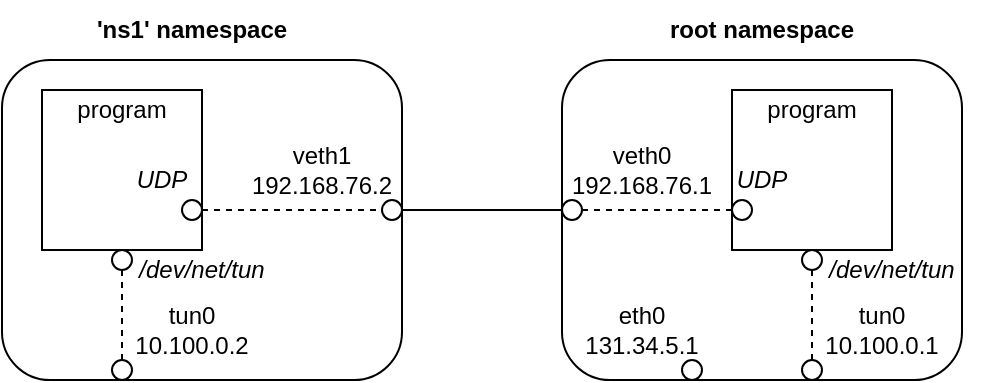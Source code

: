<mxfile version="26.0.10">
  <diagram name="Page-1" id="Sc6muA0fLkhG7lLGKIqc">
    <mxGraphModel dx="807" dy="483" grid="1" gridSize="10" guides="1" tooltips="1" connect="1" arrows="1" fold="1" page="1" pageScale="1" pageWidth="850" pageHeight="1100" math="0" shadow="0">
      <root>
        <mxCell id="0" />
        <mxCell id="1" parent="0" />
        <mxCell id="C1musv38LgOBbEFrK1Ic-1" value="" style="rounded=1;whiteSpace=wrap;html=1;" vertex="1" parent="1">
          <mxGeometry x="40" y="70" width="200" height="160" as="geometry" />
        </mxCell>
        <mxCell id="C1musv38LgOBbEFrK1Ic-2" value="" style="rounded=1;whiteSpace=wrap;html=1;" vertex="1" parent="1">
          <mxGeometry x="320" y="70" width="200" height="160" as="geometry" />
        </mxCell>
        <mxCell id="C1musv38LgOBbEFrK1Ic-3" value="&lt;b&gt;&#39;ns1&#39; namespace&lt;/b&gt;" style="text;html=1;align=center;verticalAlign=middle;whiteSpace=wrap;rounded=0;" vertex="1" parent="1">
          <mxGeometry x="80" y="40" width="110" height="30" as="geometry" />
        </mxCell>
        <mxCell id="C1musv38LgOBbEFrK1Ic-4" value="&lt;b&gt;root namespace&lt;/b&gt;" style="text;html=1;align=center;verticalAlign=middle;whiteSpace=wrap;rounded=0;" vertex="1" parent="1">
          <mxGeometry x="365" y="40" width="110" height="30" as="geometry" />
        </mxCell>
        <mxCell id="C1musv38LgOBbEFrK1Ic-5" value="" style="ellipse;whiteSpace=wrap;html=1;aspect=fixed;" vertex="1" parent="1">
          <mxGeometry x="230" y="140" width="10" height="10" as="geometry" />
        </mxCell>
        <mxCell id="C1musv38LgOBbEFrK1Ic-6" value="" style="ellipse;whiteSpace=wrap;html=1;aspect=fixed;" vertex="1" parent="1">
          <mxGeometry x="320" y="140" width="10" height="10" as="geometry" />
        </mxCell>
        <mxCell id="C1musv38LgOBbEFrK1Ic-7" value="veth0&lt;div&gt;192.168.76.1&lt;/div&gt;" style="text;html=1;align=center;verticalAlign=middle;whiteSpace=wrap;rounded=0;" vertex="1" parent="1">
          <mxGeometry x="320" y="110" width="80" height="30" as="geometry" />
        </mxCell>
        <mxCell id="C1musv38LgOBbEFrK1Ic-8" value="" style="endArrow=none;html=1;rounded=0;exitX=1;exitY=0.5;exitDx=0;exitDy=0;entryX=0;entryY=0.5;entryDx=0;entryDy=0;" edge="1" parent="1" source="C1musv38LgOBbEFrK1Ic-5" target="C1musv38LgOBbEFrK1Ic-6">
          <mxGeometry width="50" height="50" relative="1" as="geometry">
            <mxPoint x="300" y="200" as="sourcePoint" />
            <mxPoint x="350" y="150" as="targetPoint" />
          </mxGeometry>
        </mxCell>
        <mxCell id="C1musv38LgOBbEFrK1Ic-9" value="veth1&lt;div&gt;192.168.76.2&lt;/div&gt;" style="text;html=1;align=center;verticalAlign=middle;whiteSpace=wrap;rounded=0;" vertex="1" parent="1">
          <mxGeometry x="160" y="110" width="80" height="30" as="geometry" />
        </mxCell>
        <mxCell id="C1musv38LgOBbEFrK1Ic-10" value="" style="whiteSpace=wrap;html=1;aspect=fixed;" vertex="1" parent="1">
          <mxGeometry x="60" y="85" width="80" height="80" as="geometry" />
        </mxCell>
        <mxCell id="C1musv38LgOBbEFrK1Ic-11" value="" style="ellipse;whiteSpace=wrap;html=1;aspect=fixed;" vertex="1" parent="1">
          <mxGeometry x="95" y="220" width="10" height="10" as="geometry" />
        </mxCell>
        <mxCell id="C1musv38LgOBbEFrK1Ic-12" value="tun0&lt;br&gt;&lt;div&gt;10.100.0.2&lt;/div&gt;" style="text;html=1;align=center;verticalAlign=middle;whiteSpace=wrap;rounded=0;" vertex="1" parent="1">
          <mxGeometry x="95" y="190" width="80" height="30" as="geometry" />
        </mxCell>
        <mxCell id="C1musv38LgOBbEFrK1Ic-14" value="" style="ellipse;whiteSpace=wrap;html=1;aspect=fixed;" vertex="1" parent="1">
          <mxGeometry x="95" y="165" width="10" height="10" as="geometry" />
        </mxCell>
        <mxCell id="C1musv38LgOBbEFrK1Ic-15" value="&lt;i&gt;/dev/net/tun&lt;/i&gt;" style="text;html=1;align=center;verticalAlign=middle;whiteSpace=wrap;rounded=0;" vertex="1" parent="1">
          <mxGeometry x="95" y="160" width="90" height="30" as="geometry" />
        </mxCell>
        <mxCell id="C1musv38LgOBbEFrK1Ic-17" value="" style="endArrow=none;dashed=1;html=1;rounded=0;entryX=0.5;entryY=1;entryDx=0;entryDy=0;exitX=0.5;exitY=0;exitDx=0;exitDy=0;" edge="1" parent="1" source="C1musv38LgOBbEFrK1Ic-11" target="C1musv38LgOBbEFrK1Ic-14">
          <mxGeometry width="50" height="50" relative="1" as="geometry">
            <mxPoint x="50" y="270" as="sourcePoint" />
            <mxPoint x="100" y="220" as="targetPoint" />
          </mxGeometry>
        </mxCell>
        <mxCell id="C1musv38LgOBbEFrK1Ic-18" value="program" style="text;html=1;align=center;verticalAlign=middle;whiteSpace=wrap;rounded=0;" vertex="1" parent="1">
          <mxGeometry x="45" y="80" width="110" height="30" as="geometry" />
        </mxCell>
        <mxCell id="C1musv38LgOBbEFrK1Ic-24" value="" style="whiteSpace=wrap;html=1;aspect=fixed;" vertex="1" parent="1">
          <mxGeometry x="405" y="85" width="80" height="80" as="geometry" />
        </mxCell>
        <mxCell id="C1musv38LgOBbEFrK1Ic-25" value="" style="ellipse;whiteSpace=wrap;html=1;aspect=fixed;" vertex="1" parent="1">
          <mxGeometry x="440" y="220" width="10" height="10" as="geometry" />
        </mxCell>
        <mxCell id="C1musv38LgOBbEFrK1Ic-26" value="tun0&lt;br&gt;&lt;div&gt;10.100.0.1&lt;/div&gt;" style="text;html=1;align=center;verticalAlign=middle;whiteSpace=wrap;rounded=0;" vertex="1" parent="1">
          <mxGeometry x="440" y="190" width="80" height="30" as="geometry" />
        </mxCell>
        <mxCell id="C1musv38LgOBbEFrK1Ic-27" value="" style="ellipse;whiteSpace=wrap;html=1;aspect=fixed;" vertex="1" parent="1">
          <mxGeometry x="440" y="165" width="10" height="10" as="geometry" />
        </mxCell>
        <mxCell id="C1musv38LgOBbEFrK1Ic-28" value="&lt;i&gt;/dev/net/tun&lt;/i&gt;" style="text;html=1;align=center;verticalAlign=middle;whiteSpace=wrap;rounded=0;" vertex="1" parent="1">
          <mxGeometry x="440" y="160" width="90" height="30" as="geometry" />
        </mxCell>
        <mxCell id="C1musv38LgOBbEFrK1Ic-29" value="" style="endArrow=none;dashed=1;html=1;rounded=0;entryX=0.5;entryY=1;entryDx=0;entryDy=0;exitX=0.5;exitY=0;exitDx=0;exitDy=0;" edge="1" parent="1" source="C1musv38LgOBbEFrK1Ic-25" target="C1musv38LgOBbEFrK1Ic-27">
          <mxGeometry width="50" height="50" relative="1" as="geometry">
            <mxPoint x="395" y="270" as="sourcePoint" />
            <mxPoint x="445" y="220" as="targetPoint" />
          </mxGeometry>
        </mxCell>
        <mxCell id="C1musv38LgOBbEFrK1Ic-30" value="program" style="text;html=1;align=center;verticalAlign=middle;whiteSpace=wrap;rounded=0;" vertex="1" parent="1">
          <mxGeometry x="390" y="80" width="110" height="30" as="geometry" />
        </mxCell>
        <mxCell id="C1musv38LgOBbEFrK1Ic-33" value="" style="ellipse;whiteSpace=wrap;html=1;aspect=fixed;" vertex="1" parent="1">
          <mxGeometry x="130" y="140" width="10" height="10" as="geometry" />
        </mxCell>
        <mxCell id="C1musv38LgOBbEFrK1Ic-34" value="&lt;i&gt;UDP&lt;/i&gt;" style="text;html=1;align=center;verticalAlign=middle;whiteSpace=wrap;rounded=0;" vertex="1" parent="1">
          <mxGeometry x="100" y="120" width="40" height="20" as="geometry" />
        </mxCell>
        <mxCell id="C1musv38LgOBbEFrK1Ic-35" value="" style="ellipse;whiteSpace=wrap;html=1;aspect=fixed;" vertex="1" parent="1">
          <mxGeometry x="405" y="140" width="10" height="10" as="geometry" />
        </mxCell>
        <mxCell id="C1musv38LgOBbEFrK1Ic-36" value="&lt;i&gt;UDP&lt;/i&gt;" style="text;html=1;align=center;verticalAlign=middle;whiteSpace=wrap;rounded=0;" vertex="1" parent="1">
          <mxGeometry x="400" y="120" width="40" height="20" as="geometry" />
        </mxCell>
        <mxCell id="C1musv38LgOBbEFrK1Ic-39" value="" style="endArrow=none;dashed=1;html=1;rounded=0;entryX=0;entryY=0.5;entryDx=0;entryDy=0;exitX=1;exitY=0.5;exitDx=0;exitDy=0;" edge="1" parent="1" source="C1musv38LgOBbEFrK1Ic-33" target="C1musv38LgOBbEFrK1Ic-5">
          <mxGeometry width="50" height="50" relative="1" as="geometry">
            <mxPoint x="220" y="310" as="sourcePoint" />
            <mxPoint x="270" y="260" as="targetPoint" />
          </mxGeometry>
        </mxCell>
        <mxCell id="C1musv38LgOBbEFrK1Ic-40" value="" style="endArrow=none;dashed=1;html=1;rounded=0;entryX=0;entryY=0.5;entryDx=0;entryDy=0;exitX=1;exitY=0.5;exitDx=0;exitDy=0;" edge="1" parent="1" source="C1musv38LgOBbEFrK1Ic-6" target="C1musv38LgOBbEFrK1Ic-35">
          <mxGeometry width="50" height="50" relative="1" as="geometry">
            <mxPoint x="340" y="144.75" as="sourcePoint" />
            <mxPoint x="430" y="144.75" as="targetPoint" />
          </mxGeometry>
        </mxCell>
        <mxCell id="C1musv38LgOBbEFrK1Ic-41" value="" style="ellipse;whiteSpace=wrap;html=1;aspect=fixed;" vertex="1" parent="1">
          <mxGeometry x="380" y="220" width="10" height="10" as="geometry" />
        </mxCell>
        <mxCell id="C1musv38LgOBbEFrK1Ic-42" value="eth0&lt;br&gt;&lt;div&gt;131.34.5.1&lt;/div&gt;" style="text;html=1;align=center;verticalAlign=middle;whiteSpace=wrap;rounded=0;" vertex="1" parent="1">
          <mxGeometry x="320" y="190" width="80" height="30" as="geometry" />
        </mxCell>
      </root>
    </mxGraphModel>
  </diagram>
</mxfile>
